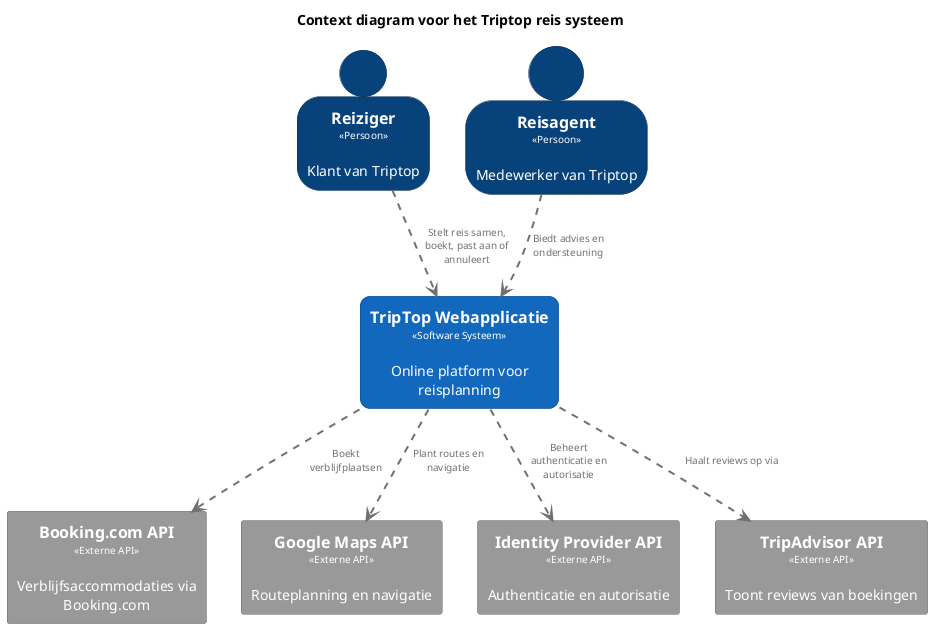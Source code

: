 @startuml

title Context diagram voor het Triptop reis systeem

top to bottom direction

skinparam {
  arrowFontSize 10
  defaultTextAlignment center
  wrapWidth 200
  maxMessageSize 100
}

hide stereotype

' Kleurinstellingen voor externe APIs
skinparam rectangle<<ExterneAPI>> {
  BackgroundColor #999999
  FontColor #ffffff
  BorderColor #6b6b6b
  shadowing false
}

' Kleurinstelling voor de Triptop Webapplicatie
skinparam rectangle<<TripTopWebapplicatie>> {
  BackgroundColor #1168bd
  FontColor #ffffff
  BorderColor #0b4884
  roundCorner 20
  shadowing false
}

' Kleurinstelling voor actoren
skinparam person<<Reisagent>> {
  BackgroundColor #08427b
  FontColor #ffffff
  BorderColor #052e56
  shadowing false
}

skinparam person<<Reiziger>> {
  BackgroundColor #08427b
  FontColor #ffffff
  BorderColor #052e56
  shadowing false
}

' Actoren
person "==Reiziger\n<size:10><<Persoon>></size>\n\nKlant van Triptop" <<Reiziger>> as Reiziger
person "==Reisagent\n<size:10><<Persoon>></size>\n\nMedewerker van Triptop" <<Reisagent>> as Reisagent

' Hoofd systeem
rectangle "==TripTop Webapplicatie\n<size:10><<Software Systeem>></size>\n\nOnline platform voor reisplanning" <<TripTopWebapplicatie>> as TripTopWebapplicatie

' Externe APIs
rectangle "==Booking.com API\n<size:10><<Externe API>></size>\n\nVerblijfsaccommodaties via Booking.com" <<ExterneAPI>> as BookingAPI
rectangle "==Google Maps API\n<size:10><<Externe API>></size>\n\nRouteplanning en navigatie" <<ExterneAPI>> as GoogleMapsAPI
rectangle "==Identity Provider API\n<size:10><<Externe API>></size>\n\nAuthenticatie en autorisatie" <<ExterneAPI>> as IdentityProviderAPI
rectangle "==TripAdvisor API\n<size:10><<Externe API>></size>\n\nToont reviews van boekingen" <<ExterneAPI>> as TripAdvisor

' Interacties met het systeem
Reiziger .[#707070,thickness=2].> TripTopWebapplicatie : "<color:#707070>Stelt reis samen, boekt, past aan of annuleert"
Reisagent .[#707070,thickness=2].> TripTopWebapplicatie : "<color:#707070>Biedt advies en ondersteuning"

' Interacties met externe systemen
TripTopWebapplicatie .[#707070,thickness=2].> BookingAPI : "<color:#707070>Boekt verblijfplaatsen"
TripTopWebapplicatie .[#707070,thickness=2].> GoogleMapsAPI : "<color:#707070>Plant routes en navigatie"
TripTopWebapplicatie .[#707070,thickness=2].> IdentityProviderAPI : "<color:#707070>Beheert authenticatie en autorisatie"
TripTopWebapplicatie .[#707070,thickness=2].> TripAdvisor : "<color:#707070>Haalt reviews op via"

@enduml
